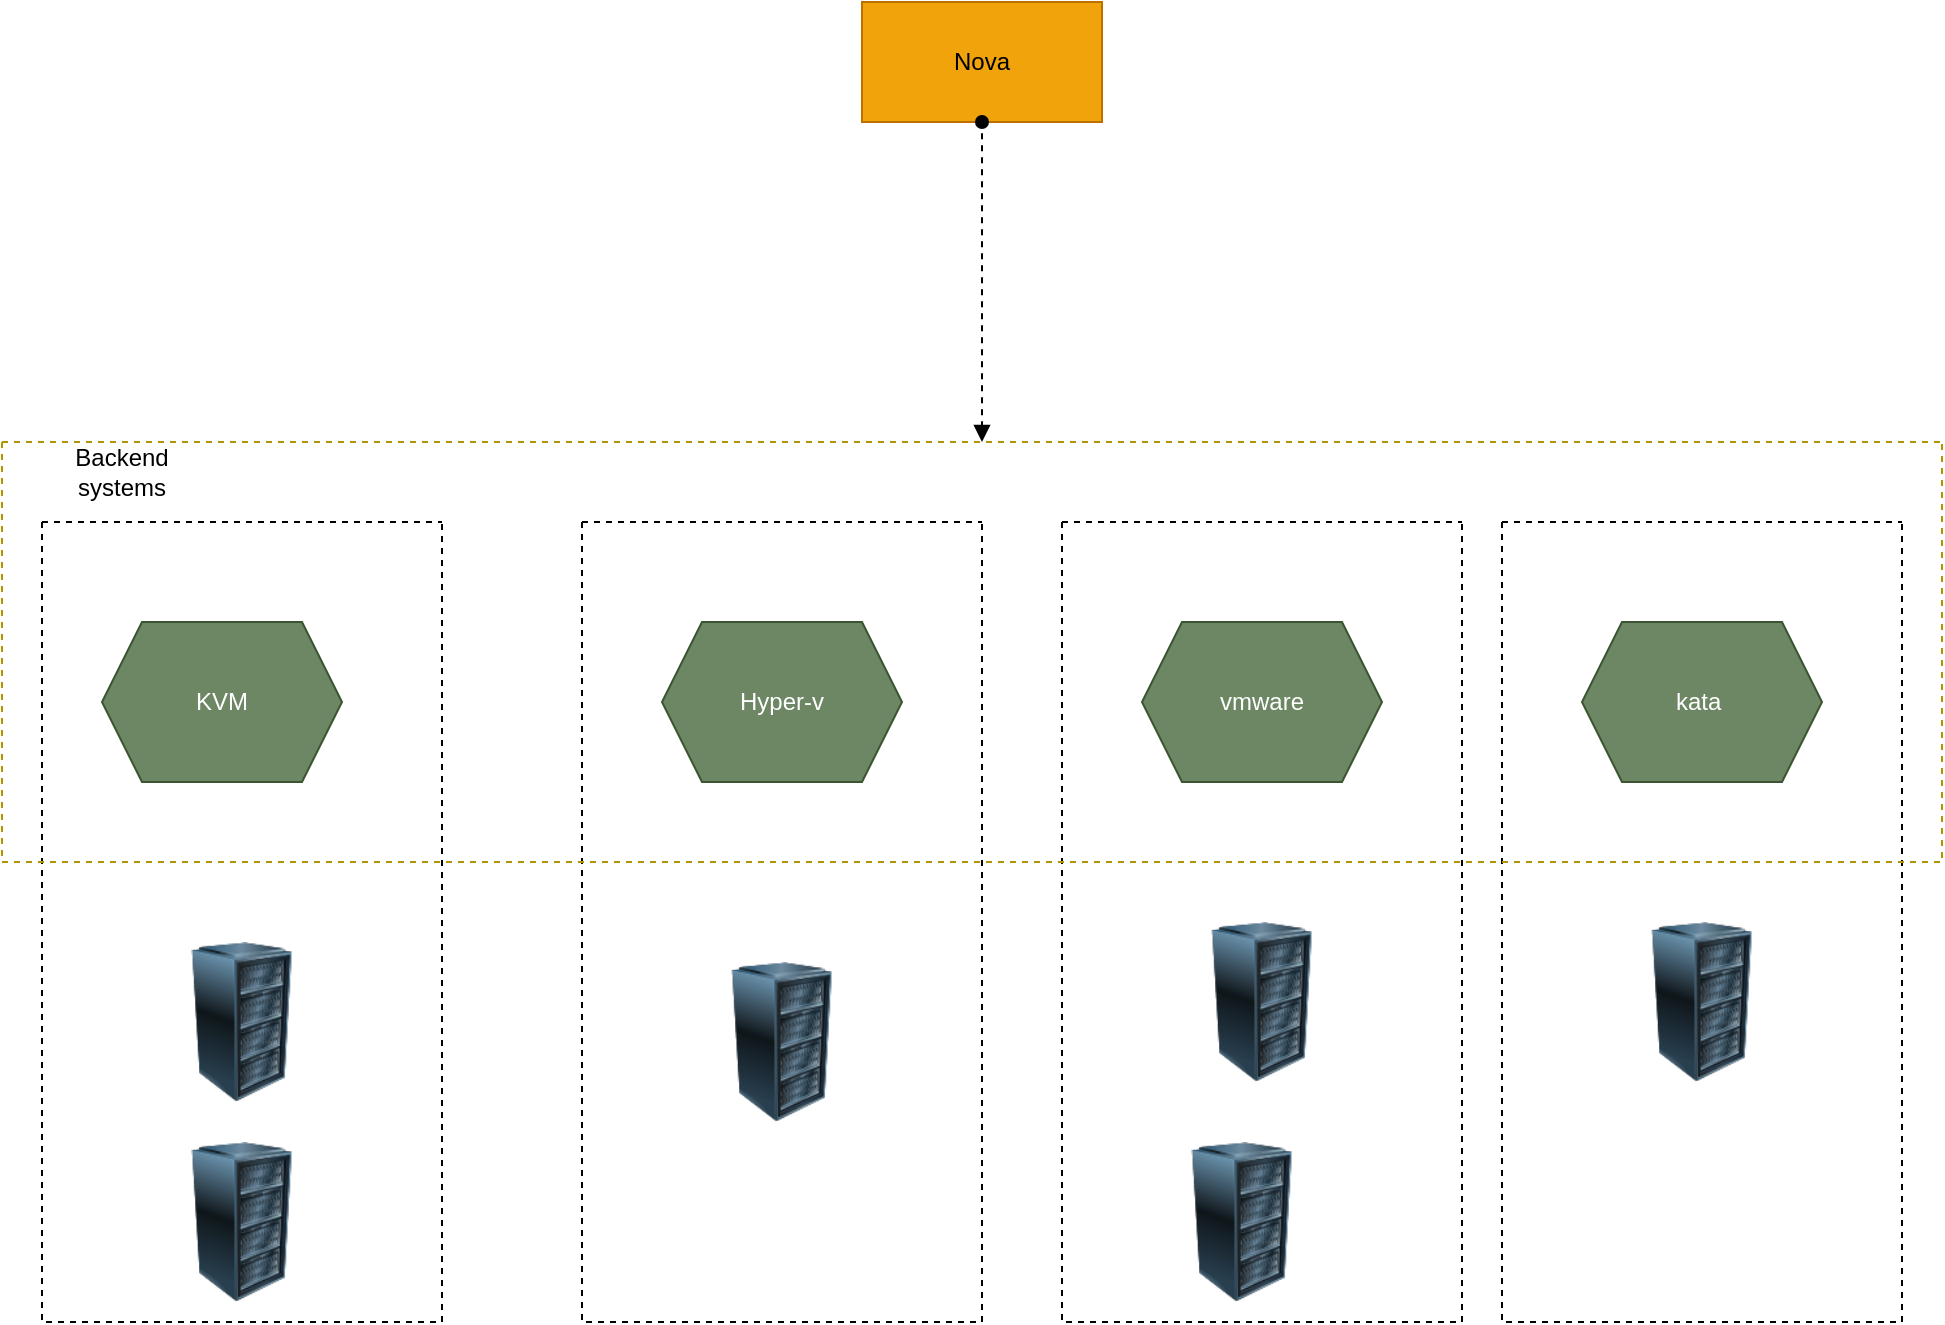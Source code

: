 <mxfile pages="3">
    <diagram name="nova" id="i2JP03oCf0MLAkS6mF40">
        <mxGraphModel dx="2009" dy="579" grid="1" gridSize="10" guides="1" tooltips="1" connect="1" arrows="1" fold="1" page="1" pageScale="1" pageWidth="850" pageHeight="1100" math="0" shadow="0">
            <root>
                <mxCell id="0"/>
                <mxCell id="1" parent="0"/>
                <mxCell id="JA1Yra5Nm4HoDsQ_V3h1-1" value="Nova" style="rounded=0;whiteSpace=wrap;html=1;fillColor=#f0a30a;fontColor=#000000;strokeColor=#BD7000;" parent="1" vertex="1">
                    <mxGeometry x="350" y="180" width="120" height="60" as="geometry"/>
                </mxCell>
                <mxCell id="JA1Yra5Nm4HoDsQ_V3h1-7" value="" style="endArrow=block;html=1;rounded=0;entryX=0.5;entryY=1;entryDx=0;entryDy=0;flowAnimation=1;startArrow=oval;startFill=1;endFill=1;dashed=1;noJump=0;exitX=0.5;exitY=1;exitDx=0;exitDy=0;" parent="1" source="JA1Yra5Nm4HoDsQ_V3h1-1" edge="1">
                    <mxGeometry width="50" height="50" relative="1" as="geometry">
                        <mxPoint x="450" y="420" as="sourcePoint"/>
                        <mxPoint x="410" y="400" as="targetPoint"/>
                        <Array as="points"/>
                    </mxGeometry>
                </mxCell>
                <mxCell id="-k8zcyYXeTkmnfuWlkDI-1" value="" style="swimlane;startSize=0;dashed=1;" parent="1" vertex="1">
                    <mxGeometry x="-60" y="440" width="200" height="400" as="geometry">
                        <mxRectangle x="-60" y="440" width="50" height="40" as="alternateBounds"/>
                    </mxGeometry>
                </mxCell>
                <mxCell id="JA1Yra5Nm4HoDsQ_V3h1-3" value="KVM" style="shape=hexagon;perimeter=hexagonPerimeter2;whiteSpace=wrap;html=1;fixedSize=1;fillColor=#6d8764;fontColor=#ffffff;strokeColor=#3A5431;" parent="-k8zcyYXeTkmnfuWlkDI-1" vertex="1">
                    <mxGeometry x="30" y="50" width="120" height="80" as="geometry"/>
                </mxCell>
                <mxCell id="JA1Yra5Nm4HoDsQ_V3h1-14" value="" style="image;html=1;image=img/lib/clip_art/computers/Server_Rack_128x128.png" parent="-k8zcyYXeTkmnfuWlkDI-1" vertex="1">
                    <mxGeometry x="60" y="210" width="80" height="80" as="geometry"/>
                </mxCell>
                <mxCell id="JA1Yra5Nm4HoDsQ_V3h1-15" value="" style="image;html=1;image=img/lib/clip_art/computers/Server_Rack_128x128.png" parent="-k8zcyYXeTkmnfuWlkDI-1" vertex="1">
                    <mxGeometry x="60" y="310" width="80" height="80" as="geometry"/>
                </mxCell>
                <mxCell id="-k8zcyYXeTkmnfuWlkDI-2" value="" style="swimlane;startSize=0;dashed=1;" parent="1" vertex="1">
                    <mxGeometry x="210" y="440" width="200" height="400" as="geometry">
                        <mxRectangle x="210" y="440" width="50" height="40" as="alternateBounds"/>
                    </mxGeometry>
                </mxCell>
                <mxCell id="JA1Yra5Nm4HoDsQ_V3h1-4" value="Hyper-v" style="shape=hexagon;perimeter=hexagonPerimeter2;whiteSpace=wrap;html=1;fixedSize=1;fillColor=#6d8764;fontColor=#ffffff;strokeColor=#3A5431;" parent="-k8zcyYXeTkmnfuWlkDI-2" vertex="1">
                    <mxGeometry x="40" y="50" width="120" height="80" as="geometry"/>
                </mxCell>
                <mxCell id="JA1Yra5Nm4HoDsQ_V3h1-16" value="" style="image;html=1;image=img/lib/clip_art/computers/Server_Rack_128x128.png" parent="-k8zcyYXeTkmnfuWlkDI-2" vertex="1">
                    <mxGeometry x="60" y="220" width="80" height="80" as="geometry"/>
                </mxCell>
                <mxCell id="-k8zcyYXeTkmnfuWlkDI-3" value="" style="swimlane;startSize=0;dashed=1;" parent="1" vertex="1">
                    <mxGeometry x="450" y="440" width="200" height="400" as="geometry">
                        <mxRectangle x="450" y="440" width="50" height="40" as="alternateBounds"/>
                    </mxGeometry>
                </mxCell>
                <mxCell id="JA1Yra5Nm4HoDsQ_V3h1-6" value="vmware" style="shape=hexagon;perimeter=hexagonPerimeter2;whiteSpace=wrap;html=1;fixedSize=1;fillColor=#6d8764;fontColor=#ffffff;strokeColor=#3A5431;" parent="-k8zcyYXeTkmnfuWlkDI-3" vertex="1">
                    <mxGeometry x="40" y="50" width="120" height="80" as="geometry"/>
                </mxCell>
                <mxCell id="JA1Yra5Nm4HoDsQ_V3h1-17" value="" style="image;html=1;image=img/lib/clip_art/computers/Server_Rack_128x128.png" parent="-k8zcyYXeTkmnfuWlkDI-3" vertex="1">
                    <mxGeometry x="60" y="200" width="80" height="80" as="geometry"/>
                </mxCell>
                <mxCell id="JA1Yra5Nm4HoDsQ_V3h1-18" value="" style="image;html=1;image=img/lib/clip_art/computers/Server_Rack_128x128.png" parent="-k8zcyYXeTkmnfuWlkDI-3" vertex="1">
                    <mxGeometry x="50" y="310" width="80" height="80" as="geometry"/>
                </mxCell>
                <mxCell id="-k8zcyYXeTkmnfuWlkDI-4" value="" style="swimlane;startSize=0;dashed=1;" parent="1" vertex="1">
                    <mxGeometry x="670" y="440" width="200" height="400" as="geometry">
                        <mxRectangle x="670" y="440" width="50" height="40" as="alternateBounds"/>
                    </mxGeometry>
                </mxCell>
                <mxCell id="JA1Yra5Nm4HoDsQ_V3h1-5" value="kata&amp;nbsp;" style="shape=hexagon;perimeter=hexagonPerimeter2;whiteSpace=wrap;html=1;fixedSize=1;fillColor=#6d8764;fontColor=#ffffff;strokeColor=#3A5431;" parent="-k8zcyYXeTkmnfuWlkDI-4" vertex="1">
                    <mxGeometry x="40" y="50" width="120" height="80" as="geometry"/>
                </mxCell>
                <mxCell id="JA1Yra5Nm4HoDsQ_V3h1-19" value="" style="image;html=1;image=img/lib/clip_art/computers/Server_Rack_128x128.png" parent="-k8zcyYXeTkmnfuWlkDI-4" vertex="1">
                    <mxGeometry x="60" y="200" width="80" height="80" as="geometry"/>
                </mxCell>
                <mxCell id="-k8zcyYXeTkmnfuWlkDI-7" value="" style="swimlane;startSize=0;dashed=1;fillColor=#e3c800;fontColor=#000000;strokeColor=#B09500;" parent="1" vertex="1">
                    <mxGeometry x="-80" y="400" width="970" height="210" as="geometry">
                        <mxRectangle x="-80" y="400" width="50" height="40" as="alternateBounds"/>
                    </mxGeometry>
                </mxCell>
                <mxCell id="JA1Yra5Nm4HoDsQ_V3h1-13" value="Backend systems" style="text;html=1;align=center;verticalAlign=middle;whiteSpace=wrap;rounded=0;" parent="-k8zcyYXeTkmnfuWlkDI-7" vertex="1">
                    <mxGeometry x="30" width="60" height="30" as="geometry"/>
                </mxCell>
            </root>
        </mxGraphModel>
    </diagram>
    <diagram id="4oLvsExKKX6jQWMQh5iK" name="neutron">
        <mxGraphModel dx="2009" dy="579" grid="1" gridSize="10" guides="1" tooltips="1" connect="1" arrows="1" fold="1" page="1" pageScale="1" pageWidth="850" pageHeight="1100" math="0" shadow="0">
            <root>
                <mxCell id="0"/>
                <mxCell id="1" parent="0"/>
                <mxCell id="Km-_x-RyfT8austXoGjX-1" value="Neutron" style="rounded=0;whiteSpace=wrap;html=1;" parent="1" vertex="1">
                    <mxGeometry x="80" y="180" width="120" height="60" as="geometry"/>
                </mxCell>
                <mxCell id="Km-_x-RyfT8austXoGjX-2" value="DHCP" style="shape=hexagon;perimeter=hexagonPerimeter2;whiteSpace=wrap;html=1;fixedSize=1;" parent="1" vertex="1">
                    <mxGeometry x="-80" y="460" width="120" height="80" as="geometry"/>
                </mxCell>
                <mxCell id="Km-_x-RyfT8austXoGjX-3" value="Network switches" style="shape=hexagon;perimeter=hexagonPerimeter2;whiteSpace=wrap;html=1;fixedSize=1;" parent="1" vertex="1">
                    <mxGeometry x="110" y="460" width="120" height="80" as="geometry"/>
                </mxCell>
                <mxCell id="Km-_x-RyfT8austXoGjX-4" value="Network namespace" style="shape=hexagon;perimeter=hexagonPerimeter2;whiteSpace=wrap;html=1;fixedSize=1;" parent="1" vertex="1">
                    <mxGeometry x="-250" y="460" width="120" height="80" as="geometry"/>
                </mxCell>
                <mxCell id="Km-_x-RyfT8austXoGjX-7" value="" style="rounded=0;whiteSpace=wrap;html=1;" parent="1" vertex="1">
                    <mxGeometry x="320" y="425" width="320" height="150" as="geometry"/>
                </mxCell>
                <mxCell id="Km-_x-RyfT8austXoGjX-5" value="Linux bridge" style="shape=hexagon;perimeter=hexagonPerimeter2;whiteSpace=wrap;html=1;fixedSize=1;" parent="1" vertex="1">
                    <mxGeometry x="350" y="450" width="120" height="80" as="geometry"/>
                </mxCell>
                <mxCell id="Km-_x-RyfT8austXoGjX-6" value="OVN" style="shape=hexagon;perimeter=hexagonPerimeter2;whiteSpace=wrap;html=1;fixedSize=1;" parent="1" vertex="1">
                    <mxGeometry x="490" y="450" width="120" height="80" as="geometry"/>
                </mxCell>
            </root>
        </mxGraphModel>
    </diagram>
    <diagram id="08zyZDdtpY3_p6flGvuf" name="Cinder">
        <mxGraphModel dx="2009" dy="579" grid="1" gridSize="10" guides="1" tooltips="1" connect="1" arrows="1" fold="1" page="1" pageScale="1" pageWidth="850" pageHeight="1100" math="0" shadow="0">
            <root>
                <mxCell id="0"/>
                <mxCell id="1" parent="0"/>
                <mxCell id="wG_4zxWGxI-4_CgFWJHo-1" value="Cinder" style="rounded=0;whiteSpace=wrap;html=1;" parent="1" vertex="1">
                    <mxGeometry x="300" y="160" width="120" height="60" as="geometry"/>
                </mxCell>
                <mxCell id="3_6u3L3waaNaPQ-suJev-1" value="" style="swimlane;startSize=0;dashed=1;" parent="1" vertex="1">
                    <mxGeometry x="-170" y="410" width="200" height="400" as="geometry">
                        <mxRectangle x="-60" y="440" width="50" height="40" as="alternateBounds"/>
                    </mxGeometry>
                </mxCell>
                <mxCell id="3_6u3L3waaNaPQ-suJev-2" value="Ceph" style="shape=hexagon;perimeter=hexagonPerimeter2;whiteSpace=wrap;html=1;fixedSize=1;fillColor=#6d8764;fontColor=#ffffff;strokeColor=#3A5431;" parent="3_6u3L3waaNaPQ-suJev-1" vertex="1">
                    <mxGeometry x="30" y="50" width="120" height="80" as="geometry"/>
                </mxCell>
                <mxCell id="3_6u3L3waaNaPQ-suJev-3" value="" style="image;html=1;image=img/lib/clip_art/computers/Server_Rack_128x128.png" parent="3_6u3L3waaNaPQ-suJev-1" vertex="1">
                    <mxGeometry x="60" y="210" width="80" height="80" as="geometry"/>
                </mxCell>
                <mxCell id="3_6u3L3waaNaPQ-suJev-4" value="" style="image;html=1;image=img/lib/clip_art/computers/Server_Rack_128x128.png" parent="3_6u3L3waaNaPQ-suJev-1" vertex="1">
                    <mxGeometry x="60" y="310" width="80" height="80" as="geometry"/>
                </mxCell>
                <mxCell id="3_6u3L3waaNaPQ-suJev-5" value="" style="swimlane;startSize=0;dashed=1;" parent="1" vertex="1">
                    <mxGeometry x="100" y="410" width="200" height="400" as="geometry">
                        <mxRectangle x="210" y="440" width="50" height="40" as="alternateBounds"/>
                    </mxGeometry>
                </mxCell>
                <mxCell id="3_6u3L3waaNaPQ-suJev-6" value="LVM" style="shape=hexagon;perimeter=hexagonPerimeter2;whiteSpace=wrap;html=1;fixedSize=1;fillColor=#6d8764;fontColor=#ffffff;strokeColor=#3A5431;" parent="3_6u3L3waaNaPQ-suJev-5" vertex="1">
                    <mxGeometry x="40" y="50" width="120" height="80" as="geometry"/>
                </mxCell>
                <mxCell id="3_6u3L3waaNaPQ-suJev-7" value="" style="image;html=1;image=img/lib/clip_art/computers/Server_Rack_128x128.png" parent="3_6u3L3waaNaPQ-suJev-5" vertex="1">
                    <mxGeometry x="60" y="220" width="80" height="80" as="geometry"/>
                </mxCell>
                <mxCell id="3_6u3L3waaNaPQ-suJev-8" value="" style="swimlane;startSize=0;dashed=1;" parent="1" vertex="1">
                    <mxGeometry x="340" y="410" width="200" height="400" as="geometry">
                        <mxRectangle x="450" y="440" width="50" height="40" as="alternateBounds"/>
                    </mxGeometry>
                </mxCell>
                <mxCell id="3_6u3L3waaNaPQ-suJev-9" value="iSCSI" style="shape=hexagon;perimeter=hexagonPerimeter2;whiteSpace=wrap;html=1;fixedSize=1;fillColor=#6d8764;fontColor=#ffffff;strokeColor=#3A5431;" parent="3_6u3L3waaNaPQ-suJev-8" vertex="1">
                    <mxGeometry x="40" y="50" width="120" height="80" as="geometry"/>
                </mxCell>
                <mxCell id="3_6u3L3waaNaPQ-suJev-10" value="" style="image;html=1;image=img/lib/clip_art/computers/Server_Rack_128x128.png" parent="3_6u3L3waaNaPQ-suJev-8" vertex="1">
                    <mxGeometry x="60" y="200" width="80" height="80" as="geometry"/>
                </mxCell>
                <mxCell id="3_6u3L3waaNaPQ-suJev-11" value="" style="image;html=1;image=img/lib/clip_art/computers/Server_Rack_128x128.png" parent="3_6u3L3waaNaPQ-suJev-8" vertex="1">
                    <mxGeometry x="50" y="310" width="80" height="80" as="geometry"/>
                </mxCell>
                <mxCell id="3_6u3L3waaNaPQ-suJev-12" value="" style="swimlane;startSize=0;dashed=1;" parent="1" vertex="1">
                    <mxGeometry x="560" y="410" width="200" height="400" as="geometry">
                        <mxRectangle x="670" y="440" width="50" height="40" as="alternateBounds"/>
                    </mxGeometry>
                </mxCell>
                <mxCell id="3_6u3L3waaNaPQ-suJev-13" value="Other vendor" style="shape=hexagon;perimeter=hexagonPerimeter2;whiteSpace=wrap;html=1;fixedSize=1;fillColor=#6d8764;fontColor=#ffffff;strokeColor=#3A5431;" parent="3_6u3L3waaNaPQ-suJev-12" vertex="1">
                    <mxGeometry x="40" y="50" width="120" height="80" as="geometry"/>
                </mxCell>
                <mxCell id="3_6u3L3waaNaPQ-suJev-14" value="" style="image;html=1;image=img/lib/clip_art/computers/Server_Rack_128x128.png" parent="3_6u3L3waaNaPQ-suJev-12" vertex="1">
                    <mxGeometry x="60" y="200" width="80" height="80" as="geometry"/>
                </mxCell>
                <mxCell id="3_6u3L3waaNaPQ-suJev-15" value="" style="swimlane;startSize=0;dashed=1;fillColor=#e3c800;fontColor=#000000;strokeColor=#B09500;" parent="1" vertex="1">
                    <mxGeometry x="-190" y="340" width="970" height="240" as="geometry">
                        <mxRectangle x="-80" y="400" width="50" height="40" as="alternateBounds"/>
                    </mxGeometry>
                </mxCell>
                <mxCell id="3_6u3L3waaNaPQ-suJev-16" value="Storage Backend systems" style="text;html=1;align=center;verticalAlign=middle;whiteSpace=wrap;rounded=0;" parent="3_6u3L3waaNaPQ-suJev-15" vertex="1">
                    <mxGeometry x="30" y="10" width="60" height="30" as="geometry"/>
                </mxCell>
                <mxCell id="3_6u3L3waaNaPQ-suJev-17" value="NFS backup driver" style="shape=parallelogram;perimeter=parallelogramPerimeter;whiteSpace=wrap;html=1;fixedSize=1;dashed=1;" parent="1" vertex="1">
                    <mxGeometry x="930" y="440" width="160" height="60" as="geometry"/>
                </mxCell>
                <mxCell id="3_6u3L3waaNaPQ-suJev-18" value="s3" style="shape=parallelogram;perimeter=parallelogramPerimeter;whiteSpace=wrap;html=1;fixedSize=1;dashed=1;" parent="1" vertex="1">
                    <mxGeometry x="940" y="290" width="160" height="60" as="geometry"/>
                </mxCell>
                <mxCell id="3_6u3L3waaNaPQ-suJev-19" value="Ceph backup driver" style="shape=parallelogram;perimeter=parallelogramPerimeter;whiteSpace=wrap;html=1;fixedSize=1;dashed=1;" parent="1" vertex="1">
                    <mxGeometry x="950" y="160" width="160" height="60" as="geometry"/>
                </mxCell>
                <mxCell id="3_6u3L3waaNaPQ-suJev-20" value="GlusterFS backup driver" style="shape=parallelogram;perimeter=parallelogramPerimeter;whiteSpace=wrap;html=1;fixedSize=1;dashed=1;" parent="1" vertex="1">
                    <mxGeometry x="960" y="60" width="160" height="60" as="geometry"/>
                </mxCell>
                <mxCell id="3_6u3L3waaNaPQ-suJev-21" value="" style="swimlane;startSize=0;dashed=1;fillColor=#d80073;strokeColor=#A50040;fontColor=#ffffff;" parent="1" vertex="1">
                    <mxGeometry x="880" y="10" width="300" height="540" as="geometry">
                        <mxRectangle x="-80" y="400" width="50" height="40" as="alternateBounds"/>
                    </mxGeometry>
                </mxCell>
                <mxCell id="3_6u3L3waaNaPQ-suJev-22" value="Implementations" style="text;html=1;align=center;verticalAlign=middle;whiteSpace=wrap;rounded=0;" parent="3_6u3L3waaNaPQ-suJev-21" vertex="1">
                    <mxGeometry x="30" y="10" width="60" height="30" as="geometry"/>
                </mxCell>
            </root>
        </mxGraphModel>
    </diagram>
    <diagram id="DUSXUaXFWIxi_zlm32pC" name="Swift">
        <mxGraphModel dx="2009" dy="579" grid="1" gridSize="10" guides="1" tooltips="1" connect="1" arrows="1" fold="1" page="1" pageScale="1" pageWidth="850" pageHeight="1100" math="0" shadow="0">
            <root>
                <mxCell id="0"/>
                <mxCell id="1" parent="0"/>
                <mxCell id="XGdfYUUF8_XEAivPm3to-1" value="Swift&lt;br&gt;" style="rounded=0;whiteSpace=wrap;html=1;dashed=1;" parent="1" vertex="1">
                    <mxGeometry x="350" y="170" width="210" height="60" as="geometry"/>
                </mxCell>
                <mxCell id="0-Gfac-iLGqxFdd0xWSa-1" value="" style="swimlane;startSize=0;dashed=1;" parent="1" vertex="1">
                    <mxGeometry x="50" y="420" width="200" height="400" as="geometry">
                        <mxRectangle x="-60" y="440" width="50" height="40" as="alternateBounds"/>
                    </mxGeometry>
                </mxCell>
                <mxCell id="0-Gfac-iLGqxFdd0xWSa-2" value="Ceph" style="shape=hexagon;perimeter=hexagonPerimeter2;whiteSpace=wrap;html=1;fixedSize=1;fillColor=#6d8764;fontColor=#ffffff;strokeColor=#3A5431;" parent="0-Gfac-iLGqxFdd0xWSa-1" vertex="1">
                    <mxGeometry x="30" y="50" width="120" height="80" as="geometry"/>
                </mxCell>
                <mxCell id="0-Gfac-iLGqxFdd0xWSa-3" value="" style="image;html=1;image=img/lib/clip_art/computers/Server_Rack_128x128.png" parent="0-Gfac-iLGqxFdd0xWSa-1" vertex="1">
                    <mxGeometry x="60" y="210" width="80" height="80" as="geometry"/>
                </mxCell>
                <mxCell id="0-Gfac-iLGqxFdd0xWSa-4" value="" style="image;html=1;image=img/lib/clip_art/computers/Server_Rack_128x128.png" parent="0-Gfac-iLGqxFdd0xWSa-1" vertex="1">
                    <mxGeometry x="60" y="310" width="80" height="80" as="geometry"/>
                </mxCell>
                <mxCell id="0-Gfac-iLGqxFdd0xWSa-5" value="" style="swimlane;startSize=0;dashed=1;" parent="1" vertex="1">
                    <mxGeometry x="320" y="420" width="200" height="400" as="geometry">
                        <mxRectangle x="210" y="440" width="50" height="40" as="alternateBounds"/>
                    </mxGeometry>
                </mxCell>
                <mxCell id="0-Gfac-iLGqxFdd0xWSa-6" value="LVM" style="shape=hexagon;perimeter=hexagonPerimeter2;whiteSpace=wrap;html=1;fixedSize=1;fillColor=#6d8764;fontColor=#ffffff;strokeColor=#3A5431;" parent="0-Gfac-iLGqxFdd0xWSa-5" vertex="1">
                    <mxGeometry x="40" y="50" width="120" height="80" as="geometry"/>
                </mxCell>
                <mxCell id="0-Gfac-iLGqxFdd0xWSa-7" value="" style="image;html=1;image=img/lib/clip_art/computers/Server_Rack_128x128.png" parent="0-Gfac-iLGqxFdd0xWSa-5" vertex="1">
                    <mxGeometry x="60" y="220" width="80" height="80" as="geometry"/>
                </mxCell>
                <mxCell id="0-Gfac-iLGqxFdd0xWSa-8" value="Storage Backend systems" style="text;html=1;align=center;verticalAlign=middle;whiteSpace=wrap;rounded=0;" parent="1" vertex="1">
                    <mxGeometry x="60" y="360" width="60" height="30" as="geometry"/>
                </mxCell>
                <mxCell id="GwaXAjHEcTEfVR_TkJ92-1" value="" style="swimlane;startSize=0;dashed=1;fillColor=#e3c800;fontColor=#000000;strokeColor=#B09500;" parent="1" vertex="1">
                    <mxGeometry x="-150" y="340" width="970" height="240" as="geometry">
                        <mxRectangle x="-80" y="400" width="50" height="40" as="alternateBounds"/>
                    </mxGeometry>
                </mxCell>
                <mxCell id="GwaXAjHEcTEfVR_TkJ92-2" value="Storage Backend systems" style="text;html=1;align=center;verticalAlign=middle;whiteSpace=wrap;rounded=0;" parent="GwaXAjHEcTEfVR_TkJ92-1" vertex="1">
                    <mxGeometry x="30" y="10" width="60" height="30" as="geometry"/>
                </mxCell>
            </root>
        </mxGraphModel>
    </diagram>
    <diagram id="aomUFG2bquv5vSJ40jB7" name="Keystone">
        <mxGraphModel dx="2009" dy="579" grid="1" gridSize="10" guides="1" tooltips="1" connect="1" arrows="1" fold="1" page="1" pageScale="1" pageWidth="850" pageHeight="1100" math="0" shadow="0">
            <root>
                <mxCell id="0"/>
                <mxCell id="1" parent="0"/>
                <mxCell id="QzMkAj1uLblAPadLwsXu-1" value="Keystone" style="rounded=0;whiteSpace=wrap;html=1;" parent="1" vertex="1">
                    <mxGeometry x="290" y="180" width="120" height="60" as="geometry"/>
                </mxCell>
                <mxCell id="QzMkAj1uLblAPadLwsXu-2" value="Identity providers" style="rounded=0;whiteSpace=wrap;html=1;" parent="1" vertex="1">
                    <mxGeometry x="-10" y="430" width="120" height="60" as="geometry"/>
                </mxCell>
                <mxCell id="QzMkAj1uLblAPadLwsXu-4" value="Issues token" style="text;html=1;align=center;verticalAlign=middle;resizable=0;points=[];autosize=1;strokeColor=none;fillColor=none;" parent="1" vertex="1">
                    <mxGeometry x="445" y="195" width="90" height="30" as="geometry"/>
                </mxCell>
                <mxCell id="QzMkAj1uLblAPadLwsXu-5" value="Drivers" style="text;html=1;align=center;verticalAlign=middle;resizable=0;points=[];autosize=1;strokeColor=none;fillColor=none;" parent="1" vertex="1">
                    <mxGeometry x="10" y="365" width="60" height="30" as="geometry"/>
                </mxCell>
                <mxCell id="QzMkAj1uLblAPadLwsXu-6" value="Modules" style="text;html=1;align=center;verticalAlign=middle;resizable=0;points=[];autosize=1;strokeColor=none;fillColor=none;" parent="1" vertex="1">
                    <mxGeometry x="235" y="375" width="70" height="30" as="geometry"/>
                </mxCell>
            </root>
        </mxGraphModel>
    </diagram>
    <diagram id="EgqnAZjaFzSDrWK9EEJI" name="Barbican">
        <mxGraphModel dx="2009" dy="579" grid="1" gridSize="10" guides="1" tooltips="1" connect="1" arrows="1" fold="1" page="1" pageScale="1" pageWidth="850" pageHeight="1100" math="0" shadow="0">
            <root>
                <mxCell id="0"/>
                <mxCell id="1" parent="0"/>
                <mxCell id="vG-dV_qNoBI2JcsyZUIt-1" value="Barbican" style="rounded=0;whiteSpace=wrap;html=1;fillColor=#f0a30a;fontColor=#000000;strokeColor=#BD7000;" parent="1" vertex="1">
                    <mxGeometry x="350" y="180" width="120" height="60" as="geometry"/>
                </mxCell>
                <mxCell id="vG-dV_qNoBI2JcsyZUIt-2" value="" style="endArrow=block;html=1;rounded=0;entryX=0.5;entryY=1;entryDx=0;entryDy=0;flowAnimation=1;startArrow=oval;startFill=1;endFill=1;dashed=1;noJump=0;exitX=0.5;exitY=1;exitDx=0;exitDy=0;" parent="1" source="vG-dV_qNoBI2JcsyZUIt-1" edge="1">
                    <mxGeometry width="50" height="50" relative="1" as="geometry">
                        <mxPoint x="450" y="420" as="sourcePoint"/>
                        <mxPoint x="410" y="400" as="targetPoint"/>
                        <Array as="points"/>
                    </mxGeometry>
                </mxCell>
                <mxCell id="vG-dV_qNoBI2JcsyZUIt-3" value="" style="swimlane;startSize=0;dashed=1;" parent="1" vertex="1">
                    <mxGeometry x="-60" y="440" width="200" height="400" as="geometry">
                        <mxRectangle x="-60" y="440" width="50" height="40" as="alternateBounds"/>
                    </mxGeometry>
                </mxCell>
                <mxCell id="vG-dV_qNoBI2JcsyZUIt-4" value="simple crypto" style="shape=hexagon;perimeter=hexagonPerimeter2;whiteSpace=wrap;html=1;fixedSize=1;fillColor=#6d8764;fontColor=#ffffff;strokeColor=#3A5431;" parent="vG-dV_qNoBI2JcsyZUIt-3" vertex="1">
                    <mxGeometry x="30" y="50" width="120" height="80" as="geometry"/>
                </mxCell>
                <mxCell id="vG-dV_qNoBI2JcsyZUIt-7" value="" style="swimlane;startSize=0;dashed=1;" parent="1" vertex="1">
                    <mxGeometry x="210" y="440" width="200" height="400" as="geometry">
                        <mxRectangle x="210" y="440" width="50" height="40" as="alternateBounds"/>
                    </mxGeometry>
                </mxCell>
                <mxCell id="vG-dV_qNoBI2JcsyZUIt-8" value="&lt;a href=&quot;https://docs.openstack.org/barbican/latest/install/barbican-backend.html#vault-plugin&quot;&gt;&lt;font color=&quot;#ffffff&quot;&gt;vault&lt;/font&gt;&lt;/a&gt;" style="shape=hexagon;perimeter=hexagonPerimeter2;whiteSpace=wrap;html=1;fixedSize=1;fillColor=#6d8764;fontColor=#ffffff;strokeColor=#3A5431;" parent="vG-dV_qNoBI2JcsyZUIt-7" vertex="1">
                    <mxGeometry x="40" y="50" width="120" height="80" as="geometry"/>
                </mxCell>
                <mxCell id="vG-dV_qNoBI2JcsyZUIt-10" value="" style="swimlane;startSize=0;dashed=1;" parent="1" vertex="1">
                    <mxGeometry x="450" y="440" width="200" height="400" as="geometry">
                        <mxRectangle x="450" y="440" width="50" height="40" as="alternateBounds"/>
                    </mxGeometry>
                </mxCell>
                <mxCell id="vG-dV_qNoBI2JcsyZUIt-11" value="local file system" style="shape=hexagon;perimeter=hexagonPerimeter2;whiteSpace=wrap;html=1;fixedSize=1;fillColor=#6d8764;fontColor=#ffffff;strokeColor=#3A5431;" parent="vG-dV_qNoBI2JcsyZUIt-10" vertex="1">
                    <mxGeometry x="40" y="50" width="120" height="80" as="geometry"/>
                </mxCell>
                <mxCell id="vG-dV_qNoBI2JcsyZUIt-14" value="" style="swimlane;startSize=0;dashed=1;" parent="1" vertex="1">
                    <mxGeometry x="670" y="440" width="200" height="400" as="geometry">
                        <mxRectangle x="670" y="440" width="50" height="40" as="alternateBounds"/>
                    </mxGeometry>
                </mxCell>
                <mxCell id="vG-dV_qNoBI2JcsyZUIt-15" value="PKCS#11 crypto" style="shape=hexagon;perimeter=hexagonPerimeter2;whiteSpace=wrap;html=1;fixedSize=1;fillColor=#6d8764;fontColor=#ffffff;strokeColor=#3A5431;" parent="vG-dV_qNoBI2JcsyZUIt-14" vertex="1">
                    <mxGeometry x="40" y="50" width="120" height="80" as="geometry"/>
                </mxCell>
                <mxCell id="vG-dV_qNoBI2JcsyZUIt-17" value="" style="swimlane;startSize=0;dashed=1;fillColor=#e3c800;fontColor=#000000;strokeColor=#B09500;" parent="1" vertex="1">
                    <mxGeometry x="-80" y="400" width="970" height="210" as="geometry">
                        <mxRectangle x="-80" y="400" width="50" height="40" as="alternateBounds"/>
                    </mxGeometry>
                </mxCell>
                <mxCell id="vG-dV_qNoBI2JcsyZUIt-18" value="Backend systems" style="text;html=1;align=center;verticalAlign=middle;whiteSpace=wrap;rounded=0;" parent="vG-dV_qNoBI2JcsyZUIt-17" vertex="1">
                    <mxGeometry x="30" width="60" height="30" as="geometry"/>
                </mxCell>
            </root>
        </mxGraphModel>
    </diagram>
    <diagram id="w9j-Arl2UHTIv7HmSGw7" name="Glance">
        <mxGraphModel dx="1159" dy="579" grid="1" gridSize="10" guides="1" tooltips="1" connect="1" arrows="1" fold="1" page="1" pageScale="1" pageWidth="850" pageHeight="1100" math="0" shadow="0">
            <root>
                <mxCell id="0"/>
                <mxCell id="1" parent="0"/>
            </root>
        </mxGraphModel>
    </diagram>
</mxfile>
